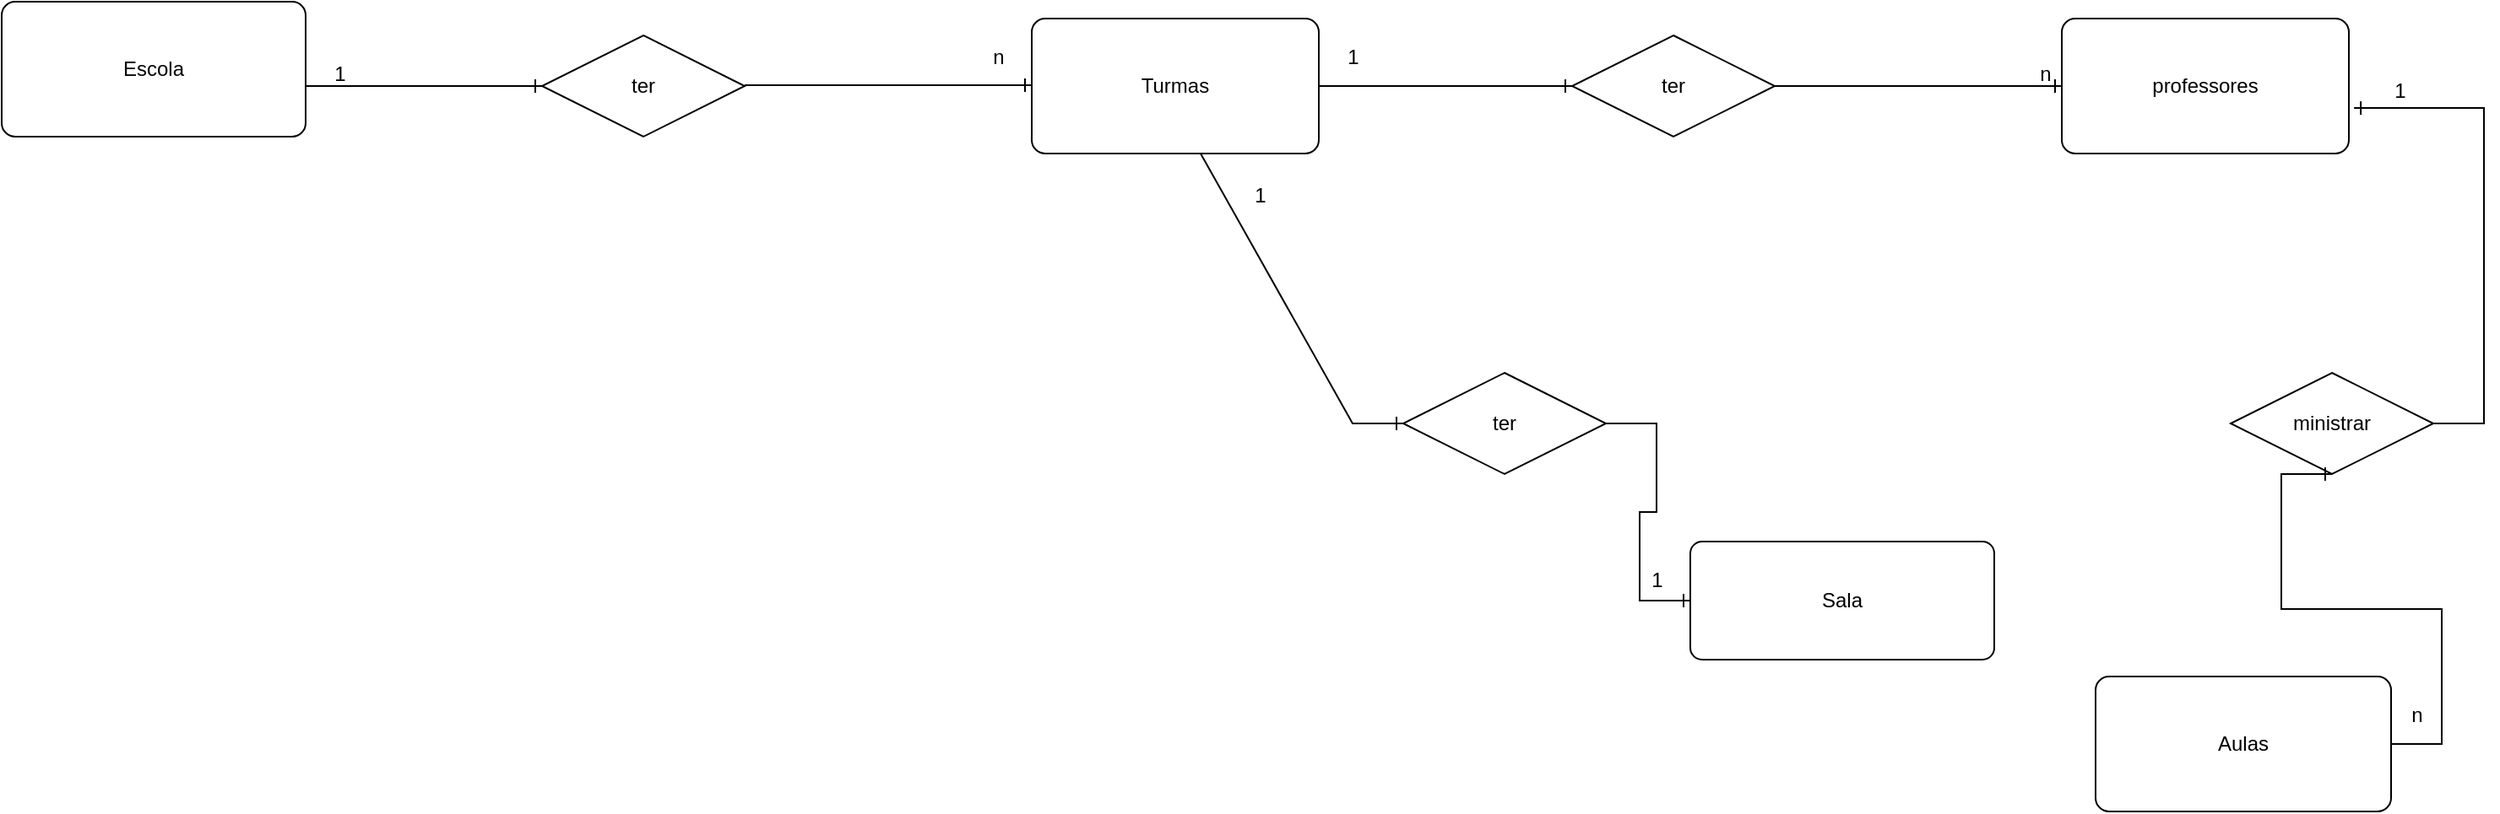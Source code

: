 <mxfile version="22.0.0" type="github">
  <diagram name="Página-1" id="XzFF6OF0_TYQQi94aHhR">
    <mxGraphModel dx="1434" dy="718" grid="1" gridSize="10" guides="1" tooltips="1" connect="1" arrows="1" fold="1" page="1" pageScale="1" pageWidth="827" pageHeight="1169" math="0" shadow="0">
      <root>
        <mxCell id="0" />
        <mxCell id="1" parent="0" />
        <mxCell id="6J3txEoCyXHGG0Ito6z_-2" value="Turmas" style="rounded=1;arcSize=10;whiteSpace=wrap;html=1;align=center;" parent="1" vertex="1">
          <mxGeometry x="660" y="90" width="170" height="80" as="geometry" />
        </mxCell>
        <mxCell id="6J3txEoCyXHGG0Ito6z_-3" value="Escola" style="rounded=1;arcSize=10;whiteSpace=wrap;html=1;align=center;" parent="1" vertex="1">
          <mxGeometry x="50" y="80" width="180" height="80" as="geometry" />
        </mxCell>
        <mxCell id="6J3txEoCyXHGG0Ito6z_-5" value="Sala" style="rounded=1;arcSize=10;whiteSpace=wrap;html=1;align=center;" parent="1" vertex="1">
          <mxGeometry x="1050" y="400" width="180" height="70" as="geometry" />
        </mxCell>
        <mxCell id="6J3txEoCyXHGG0Ito6z_-6" value="Aulas" style="rounded=1;arcSize=10;whiteSpace=wrap;html=1;align=center;" parent="1" vertex="1">
          <mxGeometry x="1290" y="480" width="175" height="80" as="geometry" />
        </mxCell>
        <mxCell id="6J3txEoCyXHGG0Ito6z_-7" value="" style="edgeStyle=entityRelationEdgeStyle;fontSize=12;html=1;endArrow=ERone;endFill=1;rounded=0;" parent="1" target="6J3txEoCyXHGG0Ito6z_-8" edge="1">
          <mxGeometry width="100" height="100" relative="1" as="geometry">
            <mxPoint x="230" y="130" as="sourcePoint" />
            <mxPoint x="420" y="130" as="targetPoint" />
          </mxGeometry>
        </mxCell>
        <mxCell id="6J3txEoCyXHGG0Ito6z_-8" value="ter" style="shape=rhombus;perimeter=rhombusPerimeter;whiteSpace=wrap;html=1;align=center;" parent="1" vertex="1">
          <mxGeometry x="370" y="100" width="120" height="60" as="geometry" />
        </mxCell>
        <mxCell id="6J3txEoCyXHGG0Ito6z_-9" value="" style="edgeStyle=entityRelationEdgeStyle;fontSize=12;html=1;endArrow=ERone;endFill=1;rounded=0;" parent="1" edge="1">
          <mxGeometry width="100" height="100" relative="1" as="geometry">
            <mxPoint x="490" y="129.5" as="sourcePoint" />
            <mxPoint x="660" y="129.5" as="targetPoint" />
          </mxGeometry>
        </mxCell>
        <mxCell id="6J3txEoCyXHGG0Ito6z_-10" value="" style="edgeStyle=entityRelationEdgeStyle;fontSize=12;html=1;endArrow=ERone;endFill=1;rounded=0;" parent="1" target="6J3txEoCyXHGG0Ito6z_-11" edge="1">
          <mxGeometry width="100" height="100" relative="1" as="geometry">
            <mxPoint x="830" y="130" as="sourcePoint" />
            <mxPoint x="1030" y="130" as="targetPoint" />
            <Array as="points">
              <mxPoint x="1090" y="-10" />
            </Array>
          </mxGeometry>
        </mxCell>
        <mxCell id="6J3txEoCyXHGG0Ito6z_-11" value="ter" style="shape=rhombus;perimeter=rhombusPerimeter;whiteSpace=wrap;html=1;align=center;" parent="1" vertex="1">
          <mxGeometry x="980" y="100" width="120" height="60" as="geometry" />
        </mxCell>
        <mxCell id="6J3txEoCyXHGG0Ito6z_-12" value="" style="edgeStyle=entityRelationEdgeStyle;fontSize=12;html=1;endArrow=ERone;endFill=1;rounded=0;" parent="1" edge="1">
          <mxGeometry width="100" height="100" relative="1" as="geometry">
            <mxPoint x="1100" y="130" as="sourcePoint" />
            <mxPoint x="1270" y="130" as="targetPoint" />
          </mxGeometry>
        </mxCell>
        <mxCell id="6J3txEoCyXHGG0Ito6z_-13" value="professores" style="rounded=1;arcSize=10;whiteSpace=wrap;html=1;align=center;" parent="1" vertex="1">
          <mxGeometry x="1270" y="90" width="170" height="80" as="geometry" />
        </mxCell>
        <mxCell id="6J3txEoCyXHGG0Ito6z_-14" value="" style="edgeStyle=entityRelationEdgeStyle;fontSize=12;html=1;endArrow=ERone;endFill=1;rounded=0;" parent="1" target="6J3txEoCyXHGG0Ito6z_-16" edge="1">
          <mxGeometry width="100" height="100" relative="1" as="geometry">
            <mxPoint x="730" y="170" as="sourcePoint" />
            <mxPoint x="790" y="330" as="targetPoint" />
          </mxGeometry>
        </mxCell>
        <mxCell id="6J3txEoCyXHGG0Ito6z_-16" value="ter" style="shape=rhombus;perimeter=rhombusPerimeter;whiteSpace=wrap;html=1;align=center;" parent="1" vertex="1">
          <mxGeometry x="880" y="300" width="120" height="60" as="geometry" />
        </mxCell>
        <mxCell id="6J3txEoCyXHGG0Ito6z_-17" value="" style="edgeStyle=entityRelationEdgeStyle;fontSize=12;html=1;endArrow=ERone;endFill=1;rounded=0;exitX=1;exitY=0.5;exitDx=0;exitDy=0;" parent="1" edge="1">
          <mxGeometry width="100" height="100" relative="1" as="geometry">
            <mxPoint x="1000" y="330" as="sourcePoint" />
            <mxPoint x="1050" y="435" as="targetPoint" />
          </mxGeometry>
        </mxCell>
        <mxCell id="6J3txEoCyXHGG0Ito6z_-18" value="" style="edgeStyle=entityRelationEdgeStyle;fontSize=12;html=1;endArrow=ERone;endFill=1;rounded=0;entryX=1.018;entryY=0.663;entryDx=0;entryDy=0;entryPerimeter=0;" parent="1" target="6J3txEoCyXHGG0Ito6z_-13" edge="1">
          <mxGeometry width="100" height="100" relative="1" as="geometry">
            <mxPoint x="1490" y="330" as="sourcePoint" />
            <mxPoint x="1565" y="150" as="targetPoint" />
            <Array as="points">
              <mxPoint x="1510" y="160" />
              <mxPoint x="1540" y="150" />
            </Array>
          </mxGeometry>
        </mxCell>
        <mxCell id="6J3txEoCyXHGG0Ito6z_-19" value="ministrar" style="shape=rhombus;perimeter=rhombusPerimeter;whiteSpace=wrap;html=1;align=center;" parent="1" vertex="1">
          <mxGeometry x="1370" y="300" width="120" height="60" as="geometry" />
        </mxCell>
        <mxCell id="6J3txEoCyXHGG0Ito6z_-21" value="" style="edgeStyle=entityRelationEdgeStyle;fontSize=12;html=1;endArrow=ERone;endFill=1;rounded=0;" parent="1" source="6J3txEoCyXHGG0Ito6z_-6" edge="1">
          <mxGeometry width="100" height="100" relative="1" as="geometry">
            <mxPoint x="1330" y="460" as="sourcePoint" />
            <mxPoint x="1430" y="360" as="targetPoint" />
          </mxGeometry>
        </mxCell>
        <mxCell id="DwvjL1Rd-Ng3zdbRkfRA-2" value="1" style="text;html=1;align=center;verticalAlign=middle;resizable=0;points=[];autosize=1;strokeColor=none;fillColor=none;" vertex="1" parent="1">
          <mxGeometry x="235" y="108" width="30" height="30" as="geometry" />
        </mxCell>
        <mxCell id="DwvjL1Rd-Ng3zdbRkfRA-3" value="n" style="text;html=1;align=center;verticalAlign=middle;resizable=0;points=[];autosize=1;strokeColor=none;fillColor=none;" vertex="1" parent="1">
          <mxGeometry x="625" y="98" width="30" height="30" as="geometry" />
        </mxCell>
        <mxCell id="DwvjL1Rd-Ng3zdbRkfRA-4" value="1" style="text;html=1;align=center;verticalAlign=middle;resizable=0;points=[];autosize=1;strokeColor=none;fillColor=none;" vertex="1" parent="1">
          <mxGeometry x="835" y="98" width="30" height="30" as="geometry" />
        </mxCell>
        <mxCell id="DwvjL1Rd-Ng3zdbRkfRA-5" value="n" style="text;html=1;align=center;verticalAlign=middle;resizable=0;points=[];autosize=1;strokeColor=none;fillColor=none;" vertex="1" parent="1">
          <mxGeometry x="1245" y="108" width="30" height="30" as="geometry" />
        </mxCell>
        <mxCell id="DwvjL1Rd-Ng3zdbRkfRA-6" value="1" style="text;html=1;align=center;verticalAlign=middle;resizable=0;points=[];autosize=1;strokeColor=none;fillColor=none;" vertex="1" parent="1">
          <mxGeometry x="1455" y="118" width="30" height="30" as="geometry" />
        </mxCell>
        <mxCell id="DwvjL1Rd-Ng3zdbRkfRA-8" value="n" style="text;html=1;align=center;verticalAlign=middle;resizable=0;points=[];autosize=1;strokeColor=none;fillColor=none;" vertex="1" parent="1">
          <mxGeometry x="1465" y="488" width="30" height="30" as="geometry" />
        </mxCell>
        <mxCell id="DwvjL1Rd-Ng3zdbRkfRA-9" value="1" style="text;html=1;align=center;verticalAlign=middle;resizable=0;points=[];autosize=1;strokeColor=none;fillColor=none;" vertex="1" parent="1">
          <mxGeometry x="780" y="180" width="30" height="30" as="geometry" />
        </mxCell>
        <mxCell id="DwvjL1Rd-Ng3zdbRkfRA-10" value="1" style="text;html=1;align=center;verticalAlign=middle;resizable=0;points=[];autosize=1;strokeColor=none;fillColor=none;" vertex="1" parent="1">
          <mxGeometry x="1015" y="408" width="30" height="30" as="geometry" />
        </mxCell>
      </root>
    </mxGraphModel>
  </diagram>
</mxfile>
